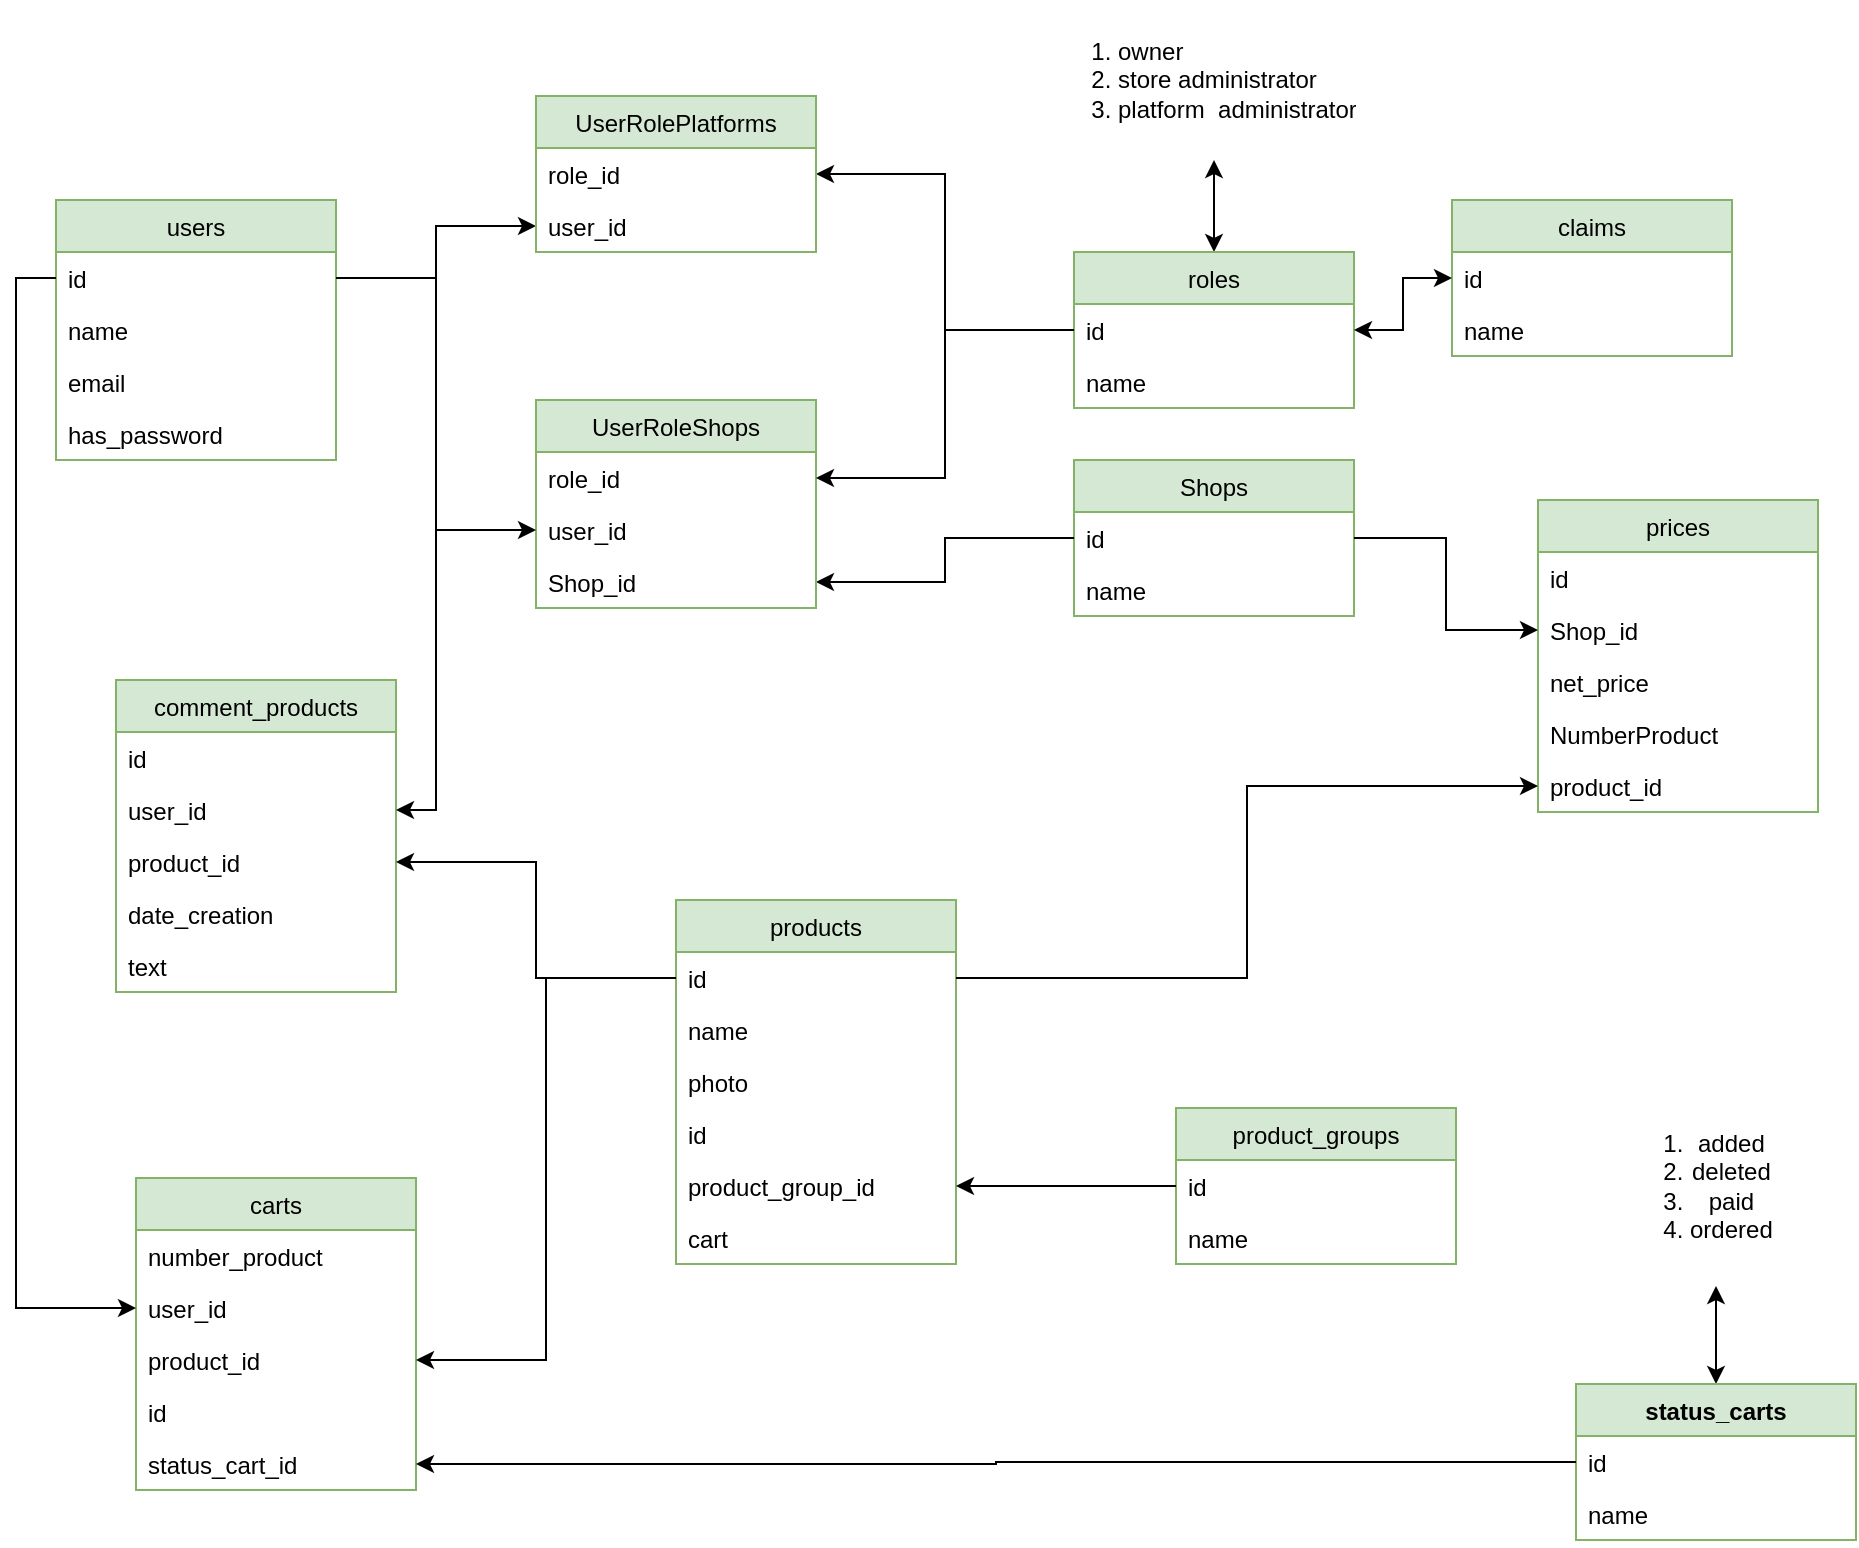 <mxfile version="16.2.2" type="device"><diagram id="-d2kux74rYZ0cA2vroeV" name="Page-1"><mxGraphModel dx="1108" dy="1619" grid="1" gridSize="10" guides="1" tooltips="1" connect="1" arrows="1" fold="1" page="1" pageScale="1" pageWidth="827" pageHeight="1169" math="0" shadow="0"><root><mxCell id="0"/><mxCell id="1" parent="0"/><mxCell id="ogZNsXddtf7emXaKWY2I-17" value="products" style="swimlane;fontStyle=0;childLayout=stackLayout;horizontal=1;startSize=26;fillColor=#d5e8d4;horizontalStack=0;resizeParent=1;resizeParentMax=0;resizeLast=0;collapsible=1;marginBottom=0;strokeColor=#82b366;" parent="1" vertex="1"><mxGeometry x="740" y="-150" width="140" height="182" as="geometry"><mxRectangle x="210" y="50" width="50" height="26" as="alternateBounds"/></mxGeometry></mxCell><mxCell id="ogZNsXddtf7emXaKWY2I-163" value=" id" style="text;strokeColor=none;fillColor=none;align=left;verticalAlign=top;spacingLeft=4;spacingRight=4;overflow=hidden;rotatable=0;points=[[0,0.5],[1,0.5]];portConstraint=eastwest;" parent="ogZNsXddtf7emXaKWY2I-17" vertex="1"><mxGeometry y="26" width="140" height="26" as="geometry"/></mxCell><mxCell id="ogZNsXddtf7emXaKWY2I-20" value="name" style="text;strokeColor=none;fillColor=none;align=left;verticalAlign=top;spacingLeft=4;spacingRight=4;overflow=hidden;rotatable=0;points=[[0,0.5],[1,0.5]];portConstraint=eastwest;" parent="ogZNsXddtf7emXaKWY2I-17" vertex="1"><mxGeometry y="52" width="140" height="26" as="geometry"/></mxCell><mxCell id="ogZNsXddtf7emXaKWY2I-64" value="photo" style="text;strokeColor=none;fillColor=none;align=left;verticalAlign=top;spacingLeft=4;spacingRight=4;overflow=hidden;rotatable=0;points=[[0,0.5],[1,0.5]];portConstraint=eastwest;" parent="ogZNsXddtf7emXaKWY2I-17" vertex="1"><mxGeometry y="78" width="140" height="26" as="geometry"/></mxCell><mxCell id="ogZNsXddtf7emXaKWY2I-18" value="id" style="text;strokeColor=none;fillColor=none;align=left;verticalAlign=top;spacingLeft=4;spacingRight=4;overflow=hidden;rotatable=0;points=[[0,0.5],[1,0.5]];portConstraint=eastwest;" parent="ogZNsXddtf7emXaKWY2I-17" vertex="1"><mxGeometry y="104" width="140" height="26" as="geometry"/></mxCell><mxCell id="ogZNsXddtf7emXaKWY2I-19" value=" product_group_id" style="text;strokeColor=none;fillColor=none;align=left;verticalAlign=top;spacingLeft=4;spacingRight=4;overflow=hidden;rotatable=0;points=[[0,0.5],[1,0.5]];portConstraint=eastwest;" parent="ogZNsXddtf7emXaKWY2I-17" vertex="1"><mxGeometry y="130" width="140" height="26" as="geometry"/></mxCell><mxCell id="6mSdbNPxWRhowbqiTRwU-26" value=" cart" style="text;strokeColor=none;fillColor=none;align=left;verticalAlign=top;spacingLeft=4;spacingRight=4;overflow=hidden;rotatable=0;points=[[0,0.5],[1,0.5]];portConstraint=eastwest;" parent="ogZNsXddtf7emXaKWY2I-17" vertex="1"><mxGeometry y="156" width="140" height="26" as="geometry"/></mxCell><mxCell id="ogZNsXddtf7emXaKWY2I-21" value="product_groups" style="swimlane;fontStyle=0;childLayout=stackLayout;horizontal=1;startSize=26;fillColor=#d5e8d4;horizontalStack=0;resizeParent=1;resizeParentMax=0;resizeLast=0;collapsible=1;marginBottom=0;strokeColor=#82b366;" parent="1" vertex="1"><mxGeometry x="990" y="-46" width="140" height="78" as="geometry"><mxRectangle x="210" y="50" width="50" height="26" as="alternateBounds"/></mxGeometry></mxCell><mxCell id="ogZNsXddtf7emXaKWY2I-22" value="id" style="text;strokeColor=none;fillColor=none;align=left;verticalAlign=top;spacingLeft=4;spacingRight=4;overflow=hidden;rotatable=0;points=[[0,0.5],[1,0.5]];portConstraint=eastwest;" parent="ogZNsXddtf7emXaKWY2I-21" vertex="1"><mxGeometry y="26" width="140" height="26" as="geometry"/></mxCell><mxCell id="ogZNsXddtf7emXaKWY2I-23" value="name" style="text;strokeColor=none;fillColor=none;align=left;verticalAlign=top;spacingLeft=4;spacingRight=4;overflow=hidden;rotatable=0;points=[[0,0.5],[1,0.5]];portConstraint=eastwest;" parent="ogZNsXddtf7emXaKWY2I-21" vertex="1"><mxGeometry y="52" width="140" height="26" as="geometry"/></mxCell><mxCell id="ogZNsXddtf7emXaKWY2I-25" value="users" style="swimlane;fontStyle=0;childLayout=stackLayout;horizontal=1;startSize=26;fillColor=#d5e8d4;horizontalStack=0;resizeParent=1;resizeParentMax=0;resizeLast=0;collapsible=1;marginBottom=0;strokeColor=#82b366;" parent="1" vertex="1"><mxGeometry x="430" y="-500" width="140" height="130" as="geometry"><mxRectangle x="274" y="-40" width="50" height="26" as="alternateBounds"/></mxGeometry></mxCell><mxCell id="ogZNsXddtf7emXaKWY2I-26" value="id" style="text;strokeColor=none;fillColor=none;align=left;verticalAlign=top;spacingLeft=4;spacingRight=4;overflow=hidden;rotatable=0;points=[[0,0.5],[1,0.5]];portConstraint=eastwest;" parent="ogZNsXddtf7emXaKWY2I-25" vertex="1"><mxGeometry y="26" width="140" height="26" as="geometry"/></mxCell><mxCell id="ogZNsXddtf7emXaKWY2I-27" value="name" style="text;strokeColor=none;fillColor=none;align=left;verticalAlign=top;spacingLeft=4;spacingRight=4;overflow=hidden;rotatable=0;points=[[0,0.5],[1,0.5]];portConstraint=eastwest;" parent="ogZNsXddtf7emXaKWY2I-25" vertex="1"><mxGeometry y="52" width="140" height="26" as="geometry"/></mxCell><mxCell id="ogZNsXddtf7emXaKWY2I-92" value="email" style="text;strokeColor=none;fillColor=none;align=left;verticalAlign=top;spacingLeft=4;spacingRight=4;overflow=hidden;rotatable=0;points=[[0,0.5],[1,0.5]];portConstraint=eastwest;" parent="ogZNsXddtf7emXaKWY2I-25" vertex="1"><mxGeometry y="78" width="140" height="26" as="geometry"/></mxCell><mxCell id="ogZNsXddtf7emXaKWY2I-93" value="has_password" style="text;strokeColor=none;fillColor=none;align=left;verticalAlign=top;spacingLeft=4;spacingRight=4;overflow=hidden;rotatable=0;points=[[0,0.5],[1,0.5]];portConstraint=eastwest;" parent="ogZNsXddtf7emXaKWY2I-25" vertex="1"><mxGeometry y="104" width="140" height="26" as="geometry"/></mxCell><mxCell id="ogZNsXddtf7emXaKWY2I-62" style="edgeStyle=orthogonalEdgeStyle;rounded=0;orthogonalLoop=1;jettySize=auto;html=1;startArrow=classic;startFill=1;exitX=0.5;exitY=1;exitDx=0;exitDy=0;" parent="1" source="ogZNsXddtf7emXaKWY2I-34" target="ogZNsXddtf7emXaKWY2I-35" edge="1"><mxGeometry relative="1" as="geometry"/></mxCell><mxCell id="ogZNsXddtf7emXaKWY2I-34" value="&lt;ol&gt;&lt;li&gt;&lt;span style=&quot;text-align: center&quot;&gt;owner&lt;/span&gt;&lt;/li&gt;&lt;li&gt;&lt;span style=&quot;text-align: center&quot;&gt;store&amp;nbsp;&lt;/span&gt;administrator&lt;/li&gt;&lt;li&gt;&lt;span style=&quot;text-align: center&quot;&gt;platform&amp;nbsp;&amp;nbsp;administrator&lt;br&gt;&lt;/span&gt;&lt;/li&gt;&lt;/ol&gt;" style="text;strokeColor=none;fillColor=none;html=1;whiteSpace=wrap;verticalAlign=middle;overflow=hidden;" parent="1" vertex="1"><mxGeometry x="919" y="-600" width="180" height="80" as="geometry"/></mxCell><mxCell id="ogZNsXddtf7emXaKWY2I-35" value="roles" style="swimlane;fontStyle=0;childLayout=stackLayout;horizontal=1;startSize=26;horizontalStack=0;resizeParent=1;resizeParentMax=0;resizeLast=0;collapsible=1;marginBottom=0;fillColor=#d5e8d4;strokeColor=#82b366;" parent="1" vertex="1"><mxGeometry x="939" y="-474" width="140" height="78" as="geometry"><mxRectangle x="909" y="-286" width="50" height="26" as="alternateBounds"/></mxGeometry></mxCell><mxCell id="ogZNsXddtf7emXaKWY2I-36" value="id" style="text;strokeColor=none;fillColor=none;align=left;verticalAlign=top;spacingLeft=4;spacingRight=4;overflow=hidden;rotatable=0;points=[[0,0.5],[1,0.5]];portConstraint=eastwest;" parent="ogZNsXddtf7emXaKWY2I-35" vertex="1"><mxGeometry y="26" width="140" height="26" as="geometry"/></mxCell><mxCell id="ogZNsXddtf7emXaKWY2I-37" value="name" style="text;strokeColor=none;fillColor=none;align=left;verticalAlign=top;spacingLeft=4;spacingRight=4;overflow=hidden;rotatable=0;points=[[0,0.5],[1,0.5]];portConstraint=eastwest;" parent="ogZNsXddtf7emXaKWY2I-35" vertex="1"><mxGeometry y="52" width="140" height="26" as="geometry"/></mxCell><mxCell id="ogZNsXddtf7emXaKWY2I-53" value="claims" style="swimlane;fontStyle=0;childLayout=stackLayout;horizontal=1;startSize=26;horizontalStack=0;resizeParent=1;resizeParentMax=0;resizeLast=0;collapsible=1;marginBottom=0;fillColor=#d5e8d4;strokeColor=#82b366;" parent="1" vertex="1"><mxGeometry x="1128" y="-500" width="140" height="78" as="geometry"><mxRectangle x="210" y="50" width="50" height="26" as="alternateBounds"/></mxGeometry></mxCell><mxCell id="ogZNsXddtf7emXaKWY2I-54" value="id" style="text;strokeColor=none;fillColor=none;align=left;verticalAlign=top;spacingLeft=4;spacingRight=4;overflow=hidden;rotatable=0;points=[[0,0.5],[1,0.5]];portConstraint=eastwest;" parent="ogZNsXddtf7emXaKWY2I-53" vertex="1"><mxGeometry y="26" width="140" height="26" as="geometry"/></mxCell><mxCell id="ogZNsXddtf7emXaKWY2I-55" value="name" style="text;strokeColor=none;fillColor=none;align=left;verticalAlign=top;spacingLeft=4;spacingRight=4;overflow=hidden;rotatable=0;points=[[0,0.5],[1,0.5]];portConstraint=eastwest;" parent="ogZNsXddtf7emXaKWY2I-53" vertex="1"><mxGeometry y="52" width="140" height="26" as="geometry"/></mxCell><mxCell id="ogZNsXddtf7emXaKWY2I-57" value="Shops" style="swimlane;fontStyle=0;childLayout=stackLayout;horizontal=1;startSize=26;fillColor=#d5e8d4;horizontalStack=0;resizeParent=1;resizeParentMax=0;resizeLast=0;collapsible=1;marginBottom=0;strokeColor=#82b366;" parent="1" vertex="1"><mxGeometry x="939" y="-370" width="140" height="78" as="geometry"><mxRectangle x="210" y="50" width="50" height="26" as="alternateBounds"/></mxGeometry></mxCell><mxCell id="ogZNsXddtf7emXaKWY2I-58" value="id" style="text;strokeColor=none;fillColor=none;align=left;verticalAlign=top;spacingLeft=4;spacingRight=4;overflow=hidden;rotatable=0;points=[[0,0.5],[1,0.5]];portConstraint=eastwest;" parent="ogZNsXddtf7emXaKWY2I-57" vertex="1"><mxGeometry y="26" width="140" height="26" as="geometry"/></mxCell><mxCell id="ogZNsXddtf7emXaKWY2I-59" value="name" style="text;strokeColor=none;fillColor=none;align=left;verticalAlign=top;spacingLeft=4;spacingRight=4;overflow=hidden;rotatable=0;points=[[0,0.5],[1,0.5]];portConstraint=eastwest;" parent="ogZNsXddtf7emXaKWY2I-57" vertex="1"><mxGeometry y="52" width="140" height="26" as="geometry"/></mxCell><mxCell id="ogZNsXddtf7emXaKWY2I-67" value="carts" style="swimlane;fontStyle=0;childLayout=stackLayout;horizontal=1;startSize=26;horizontalStack=0;resizeParent=1;resizeParentMax=0;resizeLast=0;collapsible=1;marginBottom=0;fillColor=#d5e8d4;strokeColor=#82b366;" parent="1" vertex="1"><mxGeometry x="470" y="-11" width="140" height="156" as="geometry"><mxRectangle x="210" y="50" width="50" height="26" as="alternateBounds"/></mxGeometry></mxCell><mxCell id="ogZNsXddtf7emXaKWY2I-70" value="number_product" style="text;strokeColor=none;fillColor=none;align=left;verticalAlign=top;spacingLeft=4;spacingRight=4;overflow=hidden;rotatable=0;points=[[0,0.5],[1,0.5]];portConstraint=eastwest;" parent="ogZNsXddtf7emXaKWY2I-67" vertex="1"><mxGeometry y="26" width="140" height="26" as="geometry"/></mxCell><mxCell id="6mSdbNPxWRhowbqiTRwU-36" value="user_id" style="text;strokeColor=none;fillColor=none;align=left;verticalAlign=top;spacingLeft=4;spacingRight=4;overflow=hidden;rotatable=0;points=[[0,0.5],[1,0.5]];portConstraint=eastwest;" parent="ogZNsXddtf7emXaKWY2I-67" vertex="1"><mxGeometry y="52" width="140" height="26" as="geometry"/></mxCell><mxCell id="6mSdbNPxWRhowbqiTRwU-35" value="product_id" style="text;strokeColor=none;fillColor=none;align=left;verticalAlign=top;spacingLeft=4;spacingRight=4;overflow=hidden;rotatable=0;points=[[0,0.5],[1,0.5]];portConstraint=eastwest;" parent="ogZNsXddtf7emXaKWY2I-67" vertex="1"><mxGeometry y="78" width="140" height="26" as="geometry"/></mxCell><mxCell id="ogZNsXddtf7emXaKWY2I-180" value="id" style="text;strokeColor=none;fillColor=none;align=left;verticalAlign=top;spacingLeft=4;spacingRight=4;overflow=hidden;rotatable=0;points=[[0,0.5],[1,0.5]];portConstraint=eastwest;" parent="ogZNsXddtf7emXaKWY2I-67" vertex="1"><mxGeometry y="104" width="140" height="26" as="geometry"/></mxCell><mxCell id="ogZNsXddtf7emXaKWY2I-79" value=" status_cart_id" style="text;strokeColor=none;fillColor=none;align=left;verticalAlign=top;spacingLeft=4;spacingRight=4;overflow=hidden;rotatable=0;points=[[0,0.5],[1,0.5]];portConstraint=eastwest;" parent="ogZNsXddtf7emXaKWY2I-67" vertex="1"><mxGeometry y="130" width="140" height="26" as="geometry"/></mxCell><mxCell id="ogZNsXddtf7emXaKWY2I-115" style="edgeStyle=orthogonalEdgeStyle;rounded=0;orthogonalLoop=1;jettySize=auto;html=1;startArrow=classic;startFill=1;endArrow=classic;endFill=1;exitX=0.5;exitY=1;exitDx=0;exitDy=0;entryX=0.5;entryY=0;entryDx=0;entryDy=0;" parent="1" source="ogZNsXddtf7emXaKWY2I-113" target="ogZNsXddtf7emXaKWY2I-107" edge="1"><mxGeometry relative="1" as="geometry"><mxPoint x="1260" y="50" as="targetPoint"/></mxGeometry></mxCell><mxCell id="ogZNsXddtf7emXaKWY2I-107" value="status_carts" style="swimlane;fontStyle=1;childLayout=stackLayout;horizontal=1;startSize=26;horizontalStack=0;resizeParent=1;resizeParentMax=0;resizeLast=0;collapsible=1;marginBottom=0;fillColor=#d5e8d4;strokeColor=#82b366;" parent="1" vertex="1"><mxGeometry x="1190" y="92" width="140" height="78" as="geometry"><mxRectangle x="210" y="50" width="50" height="26" as="alternateBounds"/></mxGeometry></mxCell><mxCell id="ogZNsXddtf7emXaKWY2I-108" value="id" style="text;strokeColor=none;fillColor=none;align=left;verticalAlign=top;spacingLeft=4;spacingRight=4;overflow=hidden;rotatable=0;points=[[0,0.5],[1,0.5]];portConstraint=eastwest;" parent="ogZNsXddtf7emXaKWY2I-107" vertex="1"><mxGeometry y="26" width="140" height="26" as="geometry"/></mxCell><mxCell id="ogZNsXddtf7emXaKWY2I-109" value="name" style="text;strokeColor=none;fillColor=none;align=left;verticalAlign=top;spacingLeft=4;spacingRight=4;overflow=hidden;rotatable=0;points=[[0,0.5],[1,0.5]];portConstraint=eastwest;" parent="ogZNsXddtf7emXaKWY2I-107" vertex="1"><mxGeometry y="52" width="140" height="26" as="geometry"/></mxCell><mxCell id="ogZNsXddtf7emXaKWY2I-113" value="&lt;ol&gt;&lt;li style=&quot;text-align: center&quot;&gt;added&lt;/li&gt;&lt;li style=&quot;text-align: center&quot;&gt;deleted&lt;/li&gt;&lt;li style=&quot;text-align: center&quot;&gt;paid&lt;/li&gt;&lt;li style=&quot;text-align: center&quot;&gt;ordered&lt;br&gt;&lt;/li&gt;&lt;/ol&gt;" style="text;strokeColor=none;fillColor=none;html=1;whiteSpace=wrap;verticalAlign=middle;overflow=hidden;" parent="1" vertex="1"><mxGeometry x="1205" y="-57" width="110" height="100" as="geometry"/></mxCell><mxCell id="ogZNsXddtf7emXaKWY2I-133" value="prices" style="swimlane;fontStyle=0;childLayout=stackLayout;horizontal=1;startSize=26;horizontalStack=0;resizeParent=1;resizeParentMax=0;resizeLast=0;collapsible=1;marginBottom=0;fillColor=#d5e8d4;strokeColor=#82b366;" parent="1" vertex="1"><mxGeometry x="1171" y="-350" width="140" height="156" as="geometry"><mxRectangle x="909" y="190" width="50" height="26" as="alternateBounds"/></mxGeometry></mxCell><mxCell id="ogZNsXddtf7emXaKWY2I-134" value="id" style="text;strokeColor=none;fillColor=none;align=left;verticalAlign=top;spacingLeft=4;spacingRight=4;overflow=hidden;rotatable=0;points=[[0,0.5],[1,0.5]];portConstraint=eastwest;" parent="ogZNsXddtf7emXaKWY2I-133" vertex="1"><mxGeometry y="26" width="140" height="26" as="geometry"/></mxCell><mxCell id="6mSdbNPxWRhowbqiTRwU-39" value="Shop_id" style="text;strokeColor=none;fillColor=none;align=left;verticalAlign=top;spacingLeft=4;spacingRight=4;overflow=hidden;rotatable=0;points=[[0,0.5],[1,0.5]];portConstraint=eastwest;" parent="ogZNsXddtf7emXaKWY2I-133" vertex="1"><mxGeometry y="52" width="140" height="26" as="geometry"/></mxCell><mxCell id="ogZNsXddtf7emXaKWY2I-135" value="net_price" style="text;strokeColor=none;fillColor=none;align=left;verticalAlign=top;spacingLeft=4;spacingRight=4;overflow=hidden;rotatable=0;points=[[0,0.5],[1,0.5]];portConstraint=eastwest;" parent="ogZNsXddtf7emXaKWY2I-133" vertex="1"><mxGeometry y="78" width="140" height="26" as="geometry"/></mxCell><mxCell id="ogZNsXddtf7emXaKWY2I-136" value="NumberProduct" style="text;strokeColor=none;fillColor=none;align=left;verticalAlign=top;spacingLeft=4;spacingRight=4;overflow=hidden;rotatable=0;points=[[0,0.5],[1,0.5]];portConstraint=eastwest;" parent="ogZNsXddtf7emXaKWY2I-133" vertex="1"><mxGeometry y="104" width="140" height="26" as="geometry"/></mxCell><mxCell id="6mSdbNPxWRhowbqiTRwU-37" value="product_id" style="text;strokeColor=none;fillColor=none;align=left;verticalAlign=top;spacingLeft=4;spacingRight=4;overflow=hidden;rotatable=0;points=[[0,0.5],[1,0.5]];portConstraint=eastwest;" parent="ogZNsXddtf7emXaKWY2I-133" vertex="1"><mxGeometry y="130" width="140" height="26" as="geometry"/></mxCell><mxCell id="ogZNsXddtf7emXaKWY2I-150" value="comment_products" style="swimlane;fontStyle=0;childLayout=stackLayout;horizontal=1;startSize=26;horizontalStack=0;resizeParent=1;resizeParentMax=0;resizeLast=0;collapsible=1;marginBottom=0;fillColor=#d5e8d4;strokeColor=#82b366;" parent="1" vertex="1"><mxGeometry x="460" y="-260" width="140" height="156" as="geometry"><mxRectangle x="210" y="50" width="50" height="26" as="alternateBounds"/></mxGeometry></mxCell><mxCell id="ogZNsXddtf7emXaKWY2I-170" value="id" style="text;strokeColor=none;fillColor=none;align=left;verticalAlign=top;spacingLeft=4;spacingRight=4;overflow=hidden;rotatable=0;points=[[0,0.5],[1,0.5]];portConstraint=eastwest;" parent="ogZNsXddtf7emXaKWY2I-150" vertex="1"><mxGeometry y="26" width="140" height="26" as="geometry"/></mxCell><mxCell id="6mSdbNPxWRhowbqiTRwU-34" value="user_id" style="text;strokeColor=none;fillColor=none;align=left;verticalAlign=top;spacingLeft=4;spacingRight=4;overflow=hidden;rotatable=0;points=[[0,0.5],[1,0.5]];portConstraint=eastwest;" parent="ogZNsXddtf7emXaKWY2I-150" vertex="1"><mxGeometry y="52" width="140" height="26" as="geometry"/></mxCell><mxCell id="6mSdbNPxWRhowbqiTRwU-33" value="product_id" style="text;strokeColor=none;fillColor=none;align=left;verticalAlign=top;spacingLeft=4;spacingRight=4;overflow=hidden;rotatable=0;points=[[0,0.5],[1,0.5]];portConstraint=eastwest;" parent="ogZNsXddtf7emXaKWY2I-150" vertex="1"><mxGeometry y="78" width="140" height="26" as="geometry"/></mxCell><mxCell id="ogZNsXddtf7emXaKWY2I-182" value="date_creation" style="text;strokeColor=none;fillColor=none;align=left;verticalAlign=top;spacingLeft=4;spacingRight=4;overflow=hidden;rotatable=0;points=[[0,0.5],[1,0.5]];portConstraint=eastwest;" parent="ogZNsXddtf7emXaKWY2I-150" vertex="1"><mxGeometry y="104" width="140" height="26" as="geometry"/></mxCell><mxCell id="ogZNsXddtf7emXaKWY2I-181" value="text" style="text;strokeColor=none;fillColor=none;align=left;verticalAlign=top;spacingLeft=4;spacingRight=4;overflow=hidden;rotatable=0;points=[[0,0.5],[1,0.5]];portConstraint=eastwest;" parent="ogZNsXddtf7emXaKWY2I-150" vertex="1"><mxGeometry y="130" width="140" height="26" as="geometry"/></mxCell><mxCell id="ogZNsXddtf7emXaKWY2I-211" style="edgeStyle=orthogonalEdgeStyle;rounded=0;orthogonalLoop=1;jettySize=auto;html=1;entryX=1;entryY=0.5;entryDx=0;entryDy=0;startArrow=none;startFill=0;endArrow=classic;endFill=1;" parent="1" source="ogZNsXddtf7emXaKWY2I-163" target="6mSdbNPxWRhowbqiTRwU-33" edge="1"><mxGeometry relative="1" as="geometry"/></mxCell><mxCell id="ogZNsXddtf7emXaKWY2I-212" style="edgeStyle=orthogonalEdgeStyle;rounded=0;orthogonalLoop=1;jettySize=auto;html=1;entryX=1;entryY=0.5;entryDx=0;entryDy=0;startArrow=none;startFill=0;endArrow=classic;endFill=1;exitX=1;exitY=0.5;exitDx=0;exitDy=0;" parent="1" source="ogZNsXddtf7emXaKWY2I-26" target="6mSdbNPxWRhowbqiTRwU-34" edge="1"><mxGeometry relative="1" as="geometry"/></mxCell><mxCell id="ogZNsXddtf7emXaKWY2I-225" style="edgeStyle=orthogonalEdgeStyle;rounded=0;orthogonalLoop=1;jettySize=auto;html=1;entryX=0;entryY=0.5;entryDx=0;entryDy=0;startArrow=classic;startFill=1;endArrow=none;endFill=0;" parent="1" source="ogZNsXddtf7emXaKWY2I-79" target="ogZNsXddtf7emXaKWY2I-108" edge="1"><mxGeometry relative="1" as="geometry"/></mxCell><mxCell id="ogZNsXddtf7emXaKWY2I-227" style="edgeStyle=orthogonalEdgeStyle;rounded=0;orthogonalLoop=1;jettySize=auto;html=1;entryX=0;entryY=0.5;entryDx=0;entryDy=0;startArrow=classic;startFill=1;endArrow=none;endFill=0;" parent="1" source="ogZNsXddtf7emXaKWY2I-19" target="ogZNsXddtf7emXaKWY2I-22" edge="1"><mxGeometry relative="1" as="geometry"/></mxCell><mxCell id="ogZNsXddtf7emXaKWY2I-231" style="edgeStyle=orthogonalEdgeStyle;rounded=0;orthogonalLoop=1;jettySize=auto;html=1;startArrow=none;startFill=0;endArrow=classic;endFill=1;exitX=0;exitY=0.5;exitDx=0;exitDy=0;" parent="1" source="ogZNsXddtf7emXaKWY2I-26" target="6mSdbNPxWRhowbqiTRwU-36" edge="1"><mxGeometry relative="1" as="geometry"/></mxCell><mxCell id="6mSdbNPxWRhowbqiTRwU-25" style="edgeStyle=orthogonalEdgeStyle;rounded=0;orthogonalLoop=1;jettySize=auto;html=1;startArrow=classic;startFill=1;endArrow=classic;endFill=1;exitX=0;exitY=0.5;exitDx=0;exitDy=0;entryX=1;entryY=0.5;entryDx=0;entryDy=0;" parent="1" source="ogZNsXddtf7emXaKWY2I-54" target="ogZNsXddtf7emXaKWY2I-36" edge="1"><mxGeometry relative="1" as="geometry"/></mxCell><mxCell id="6mSdbNPxWRhowbqiTRwU-31" style="edgeStyle=orthogonalEdgeStyle;rounded=0;orthogonalLoop=1;jettySize=auto;html=1;entryX=0;entryY=0.5;entryDx=0;entryDy=0;startArrow=classic;startFill=1;endArrow=none;endFill=0;" parent="1" source="6mSdbNPxWRhowbqiTRwU-35" target="ogZNsXddtf7emXaKWY2I-163" edge="1"><mxGeometry relative="1" as="geometry"/></mxCell><mxCell id="6mSdbNPxWRhowbqiTRwU-41" style="edgeStyle=orthogonalEdgeStyle;rounded=0;orthogonalLoop=1;jettySize=auto;html=1;entryX=1;entryY=0.5;entryDx=0;entryDy=0;startArrow=classic;startFill=1;endArrow=none;endFill=0;" parent="1" source="6mSdbNPxWRhowbqiTRwU-37" target="ogZNsXddtf7emXaKWY2I-163" edge="1"><mxGeometry relative="1" as="geometry"/></mxCell><mxCell id="6mSdbNPxWRhowbqiTRwU-43" style="edgeStyle=orthogonalEdgeStyle;rounded=0;orthogonalLoop=1;jettySize=auto;html=1;entryX=1;entryY=0.5;entryDx=0;entryDy=0;startArrow=classic;startFill=1;endArrow=none;endFill=0;" parent="1" source="6mSdbNPxWRhowbqiTRwU-39" target="ogZNsXddtf7emXaKWY2I-58" edge="1"><mxGeometry relative="1" as="geometry"/></mxCell><mxCell id="6mSdbNPxWRhowbqiTRwU-49" style="edgeStyle=orthogonalEdgeStyle;rounded=0;orthogonalLoop=1;jettySize=auto;html=1;entryX=1;entryY=0.5;entryDx=0;entryDy=0;startArrow=classic;startFill=1;endArrow=none;endFill=0;exitX=0;exitY=0.5;exitDx=0;exitDy=0;" parent="1" source="UbTzAqHNwf1IoOelcKm4-10" target="ogZNsXddtf7emXaKWY2I-26" edge="1"><mxGeometry relative="1" as="geometry"/></mxCell><mxCell id="6mSdbNPxWRhowbqiTRwU-50" style="edgeStyle=orthogonalEdgeStyle;rounded=0;orthogonalLoop=1;jettySize=auto;html=1;entryX=1;entryY=0.5;entryDx=0;entryDy=0;startArrow=none;startFill=0;endArrow=classic;endFill=1;exitX=0;exitY=0.5;exitDx=0;exitDy=0;" parent="1" source="ogZNsXddtf7emXaKWY2I-58" target="Cb-5zZFnaLHWxE9K5ZZM-4" edge="1"><mxGeometry relative="1" as="geometry"/></mxCell><mxCell id="6mSdbNPxWRhowbqiTRwU-58" style="edgeStyle=orthogonalEdgeStyle;rounded=0;orthogonalLoop=1;jettySize=auto;html=1;entryX=1;entryY=0.5;entryDx=0;entryDy=0;startArrow=none;startFill=0;endArrow=classic;endFill=1;exitX=0;exitY=0.5;exitDx=0;exitDy=0;" parent="1" source="ogZNsXddtf7emXaKWY2I-36" target="UbTzAqHNwf1IoOelcKm4-9" edge="1"><mxGeometry relative="1" as="geometry"/></mxCell><mxCell id="UbTzAqHNwf1IoOelcKm4-8" value="UserRolePlatforms" style="swimlane;fontStyle=0;childLayout=stackLayout;horizontal=1;startSize=26;horizontalStack=0;resizeParent=1;resizeParentMax=0;resizeLast=0;collapsible=1;marginBottom=0;fillColor=#d5e8d4;strokeColor=#82b366;" parent="1" vertex="1"><mxGeometry x="670" y="-552" width="140" height="78" as="geometry"><mxRectangle x="909" y="-286" width="50" height="26" as="alternateBounds"/></mxGeometry></mxCell><mxCell id="UbTzAqHNwf1IoOelcKm4-9" value="role_id" style="text;strokeColor=none;fillColor=none;align=left;verticalAlign=top;spacingLeft=4;spacingRight=4;overflow=hidden;rotatable=0;points=[[0,0.5],[1,0.5]];portConstraint=eastwest;" parent="UbTzAqHNwf1IoOelcKm4-8" vertex="1"><mxGeometry y="26" width="140" height="26" as="geometry"/></mxCell><mxCell id="UbTzAqHNwf1IoOelcKm4-10" value="user_id" style="text;strokeColor=none;fillColor=none;align=left;verticalAlign=top;spacingLeft=4;spacingRight=4;overflow=hidden;rotatable=0;points=[[0,0.5],[1,0.5]];portConstraint=eastwest;" parent="UbTzAqHNwf1IoOelcKm4-8" vertex="1"><mxGeometry y="52" width="140" height="26" as="geometry"/></mxCell><mxCell id="UbTzAqHNwf1IoOelcKm4-24" style="edgeStyle=orthogonalEdgeStyle;rounded=0;orthogonalLoop=1;jettySize=auto;html=1;entryX=1;entryY=0.5;entryDx=0;entryDy=0;startArrow=none;startFill=0;endArrow=classic;endFill=1;" parent="1" target="UbTzAqHNwf1IoOelcKm4-22" edge="1"><mxGeometry relative="1" as="geometry"><mxPoint x="827" y="-232" as="sourcePoint"/></mxGeometry></mxCell><mxCell id="Cb-5zZFnaLHWxE9K5ZZM-1" value="UserRoleShops" style="swimlane;fontStyle=0;childLayout=stackLayout;horizontal=1;startSize=26;horizontalStack=0;resizeParent=1;resizeParentMax=0;resizeLast=0;collapsible=1;marginBottom=0;fillColor=#d5e8d4;strokeColor=#82b366;" vertex="1" parent="1"><mxGeometry x="670" y="-400" width="140" height="104" as="geometry"><mxRectangle x="909" y="-286" width="50" height="26" as="alternateBounds"/></mxGeometry></mxCell><mxCell id="Cb-5zZFnaLHWxE9K5ZZM-2" value="role_id" style="text;strokeColor=none;fillColor=none;align=left;verticalAlign=top;spacingLeft=4;spacingRight=4;overflow=hidden;rotatable=0;points=[[0,0.5],[1,0.5]];portConstraint=eastwest;" vertex="1" parent="Cb-5zZFnaLHWxE9K5ZZM-1"><mxGeometry y="26" width="140" height="26" as="geometry"/></mxCell><mxCell id="Cb-5zZFnaLHWxE9K5ZZM-3" value="user_id" style="text;strokeColor=none;fillColor=none;align=left;verticalAlign=top;spacingLeft=4;spacingRight=4;overflow=hidden;rotatable=0;points=[[0,0.5],[1,0.5]];portConstraint=eastwest;" vertex="1" parent="Cb-5zZFnaLHWxE9K5ZZM-1"><mxGeometry y="52" width="140" height="26" as="geometry"/></mxCell><mxCell id="Cb-5zZFnaLHWxE9K5ZZM-4" value="Shop_id" style="text;strokeColor=none;fillColor=none;align=left;verticalAlign=top;spacingLeft=4;spacingRight=4;overflow=hidden;rotatable=0;points=[[0,0.5],[1,0.5]];portConstraint=eastwest;" vertex="1" parent="Cb-5zZFnaLHWxE9K5ZZM-1"><mxGeometry y="78" width="140" height="26" as="geometry"/></mxCell><mxCell id="Cb-5zZFnaLHWxE9K5ZZM-6" style="edgeStyle=orthogonalEdgeStyle;rounded=0;orthogonalLoop=1;jettySize=auto;html=1;entryX=1;entryY=0.5;entryDx=0;entryDy=0;startArrow=none;startFill=0;endArrow=classic;endFill=1;exitX=0;exitY=0.5;exitDx=0;exitDy=0;" edge="1" parent="1" source="ogZNsXddtf7emXaKWY2I-36" target="Cb-5zZFnaLHWxE9K5ZZM-2"><mxGeometry relative="1" as="geometry"/></mxCell><mxCell id="Cb-5zZFnaLHWxE9K5ZZM-7" style="edgeStyle=orthogonalEdgeStyle;rounded=0;orthogonalLoop=1;jettySize=auto;html=1;entryX=1;entryY=0.5;entryDx=0;entryDy=0;startArrow=classic;startFill=1;endArrow=none;endFill=0;exitX=0;exitY=0.5;exitDx=0;exitDy=0;" edge="1" parent="1" source="Cb-5zZFnaLHWxE9K5ZZM-3" target="ogZNsXddtf7emXaKWY2I-26"><mxGeometry relative="1" as="geometry"/></mxCell></root></mxGraphModel></diagram></mxfile>